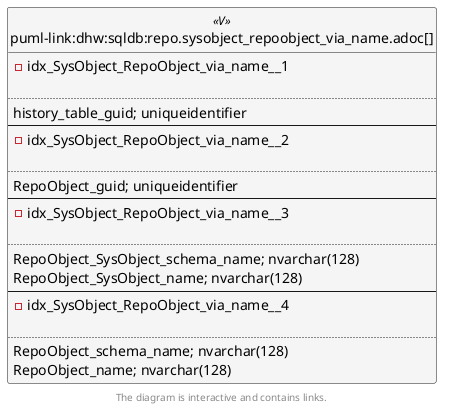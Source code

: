 @startuml
left to right direction
'top to bottom direction
hide circle
'avoide "." issues:
set namespaceSeparator none


skinparam class {
  BackgroundColor White
  BackgroundColor<<FN>> Yellow
  BackgroundColor<<FS>> Yellow
  BackgroundColor<<FT>> LightGray
  BackgroundColor<<IF>> Yellow
  BackgroundColor<<IS>> Yellow
  BackgroundColor<<P>> Aqua
  BackgroundColor<<PC>> Aqua
  BackgroundColor<<SN>> Yellow
  BackgroundColor<<SO>> SlateBlue
  BackgroundColor<<TF>> LightGray
  BackgroundColor<<TR>> Tomato
  BackgroundColor<<U>> White
  BackgroundColor<<V>> WhiteSmoke
  BackgroundColor<<X>> Aqua
  BackgroundColor<<external>> AliceBlue
}


entity "puml-link:dhw:sqldb:repo.sysobject_repoobject_via_name.adoc[]" as repo.SysObject_RepoObject_via_name << V >> {
- idx_SysObject_RepoObject_via_name__1

..
history_table_guid; uniqueidentifier
--
- idx_SysObject_RepoObject_via_name__2

..
RepoObject_guid; uniqueidentifier
--
- idx_SysObject_RepoObject_via_name__3

..
RepoObject_SysObject_schema_name; nvarchar(128)
RepoObject_SysObject_name; nvarchar(128)
--
- idx_SysObject_RepoObject_via_name__4

..
RepoObject_schema_name; nvarchar(128)
RepoObject_name; nvarchar(128)
}

footer The diagram is interactive and contains links.
@enduml

